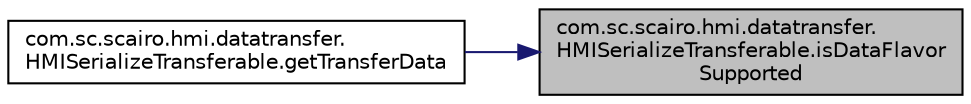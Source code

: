 digraph "com.sc.scairo.hmi.datatransfer.HMISerializeTransferable.isDataFlavorSupported"
{
 // LATEX_PDF_SIZE
  edge [fontname="Helvetica",fontsize="10",labelfontname="Helvetica",labelfontsize="10"];
  node [fontname="Helvetica",fontsize="10",shape=record];
  rankdir="RL";
  Node1 [label="com.sc.scairo.hmi.datatransfer.\lHMISerializeTransferable.isDataFlavor\lSupported",height=0.2,width=0.4,color="black", fillcolor="grey75", style="filled", fontcolor="black",tooltip=" "];
  Node1 -> Node2 [dir="back",color="midnightblue",fontsize="10",style="solid",fontname="Helvetica"];
  Node2 [label="com.sc.scairo.hmi.datatransfer.\lHMISerializeTransferable.getTransferData",height=0.2,width=0.4,color="black", fillcolor="white", style="filled",URL="$classcom_1_1sc_1_1scairo_1_1hmi_1_1datatransfer_1_1_h_m_i_serialize_transferable.html#a3c66785979d9082544cb37b0ea7ef6b2",tooltip=" "];
}

